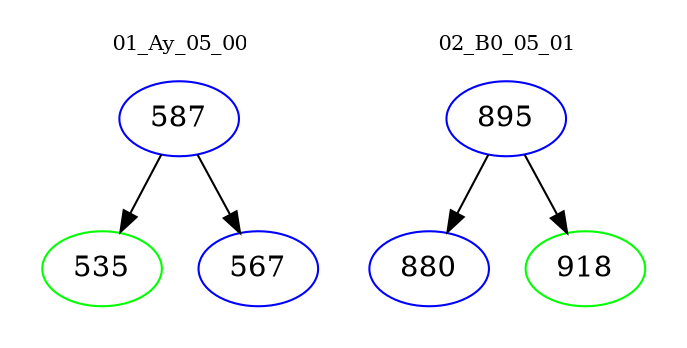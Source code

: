 digraph{
subgraph cluster_0 {
color = white
label = "01_Ay_05_00";
fontsize=10;
T0_587 [label="587", color="blue"]
T0_587 -> T0_535 [color="black"]
T0_535 [label="535", color="green"]
T0_587 -> T0_567 [color="black"]
T0_567 [label="567", color="blue"]
}
subgraph cluster_1 {
color = white
label = "02_B0_05_01";
fontsize=10;
T1_895 [label="895", color="blue"]
T1_895 -> T1_880 [color="black"]
T1_880 [label="880", color="blue"]
T1_895 -> T1_918 [color="black"]
T1_918 [label="918", color="green"]
}
}
